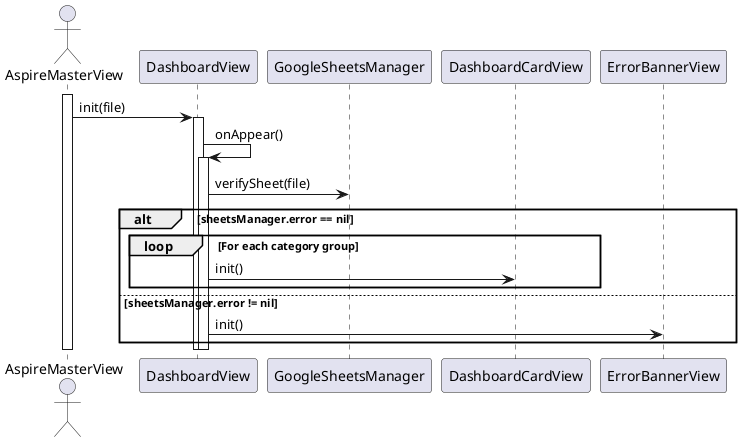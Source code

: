 @startuml
actor AspireMasterView
activate AspireMasterView

AspireMasterView -> DashboardView : init(file)
activate DashboardView
DashboardView -> DashboardView : onAppear()
activate DashboardView
DashboardView -> GoogleSheetsManager : verifySheet(file)

alt sheetsManager.error == nil
loop For each category group
DashboardView -> DashboardCardView : init()
end

else sheetsManager.error != nil
DashboardView -> ErrorBannerView : init()
end
deactivate DashboardView
deactivate DashboardView
deactivate AspireMasterView
@enduml